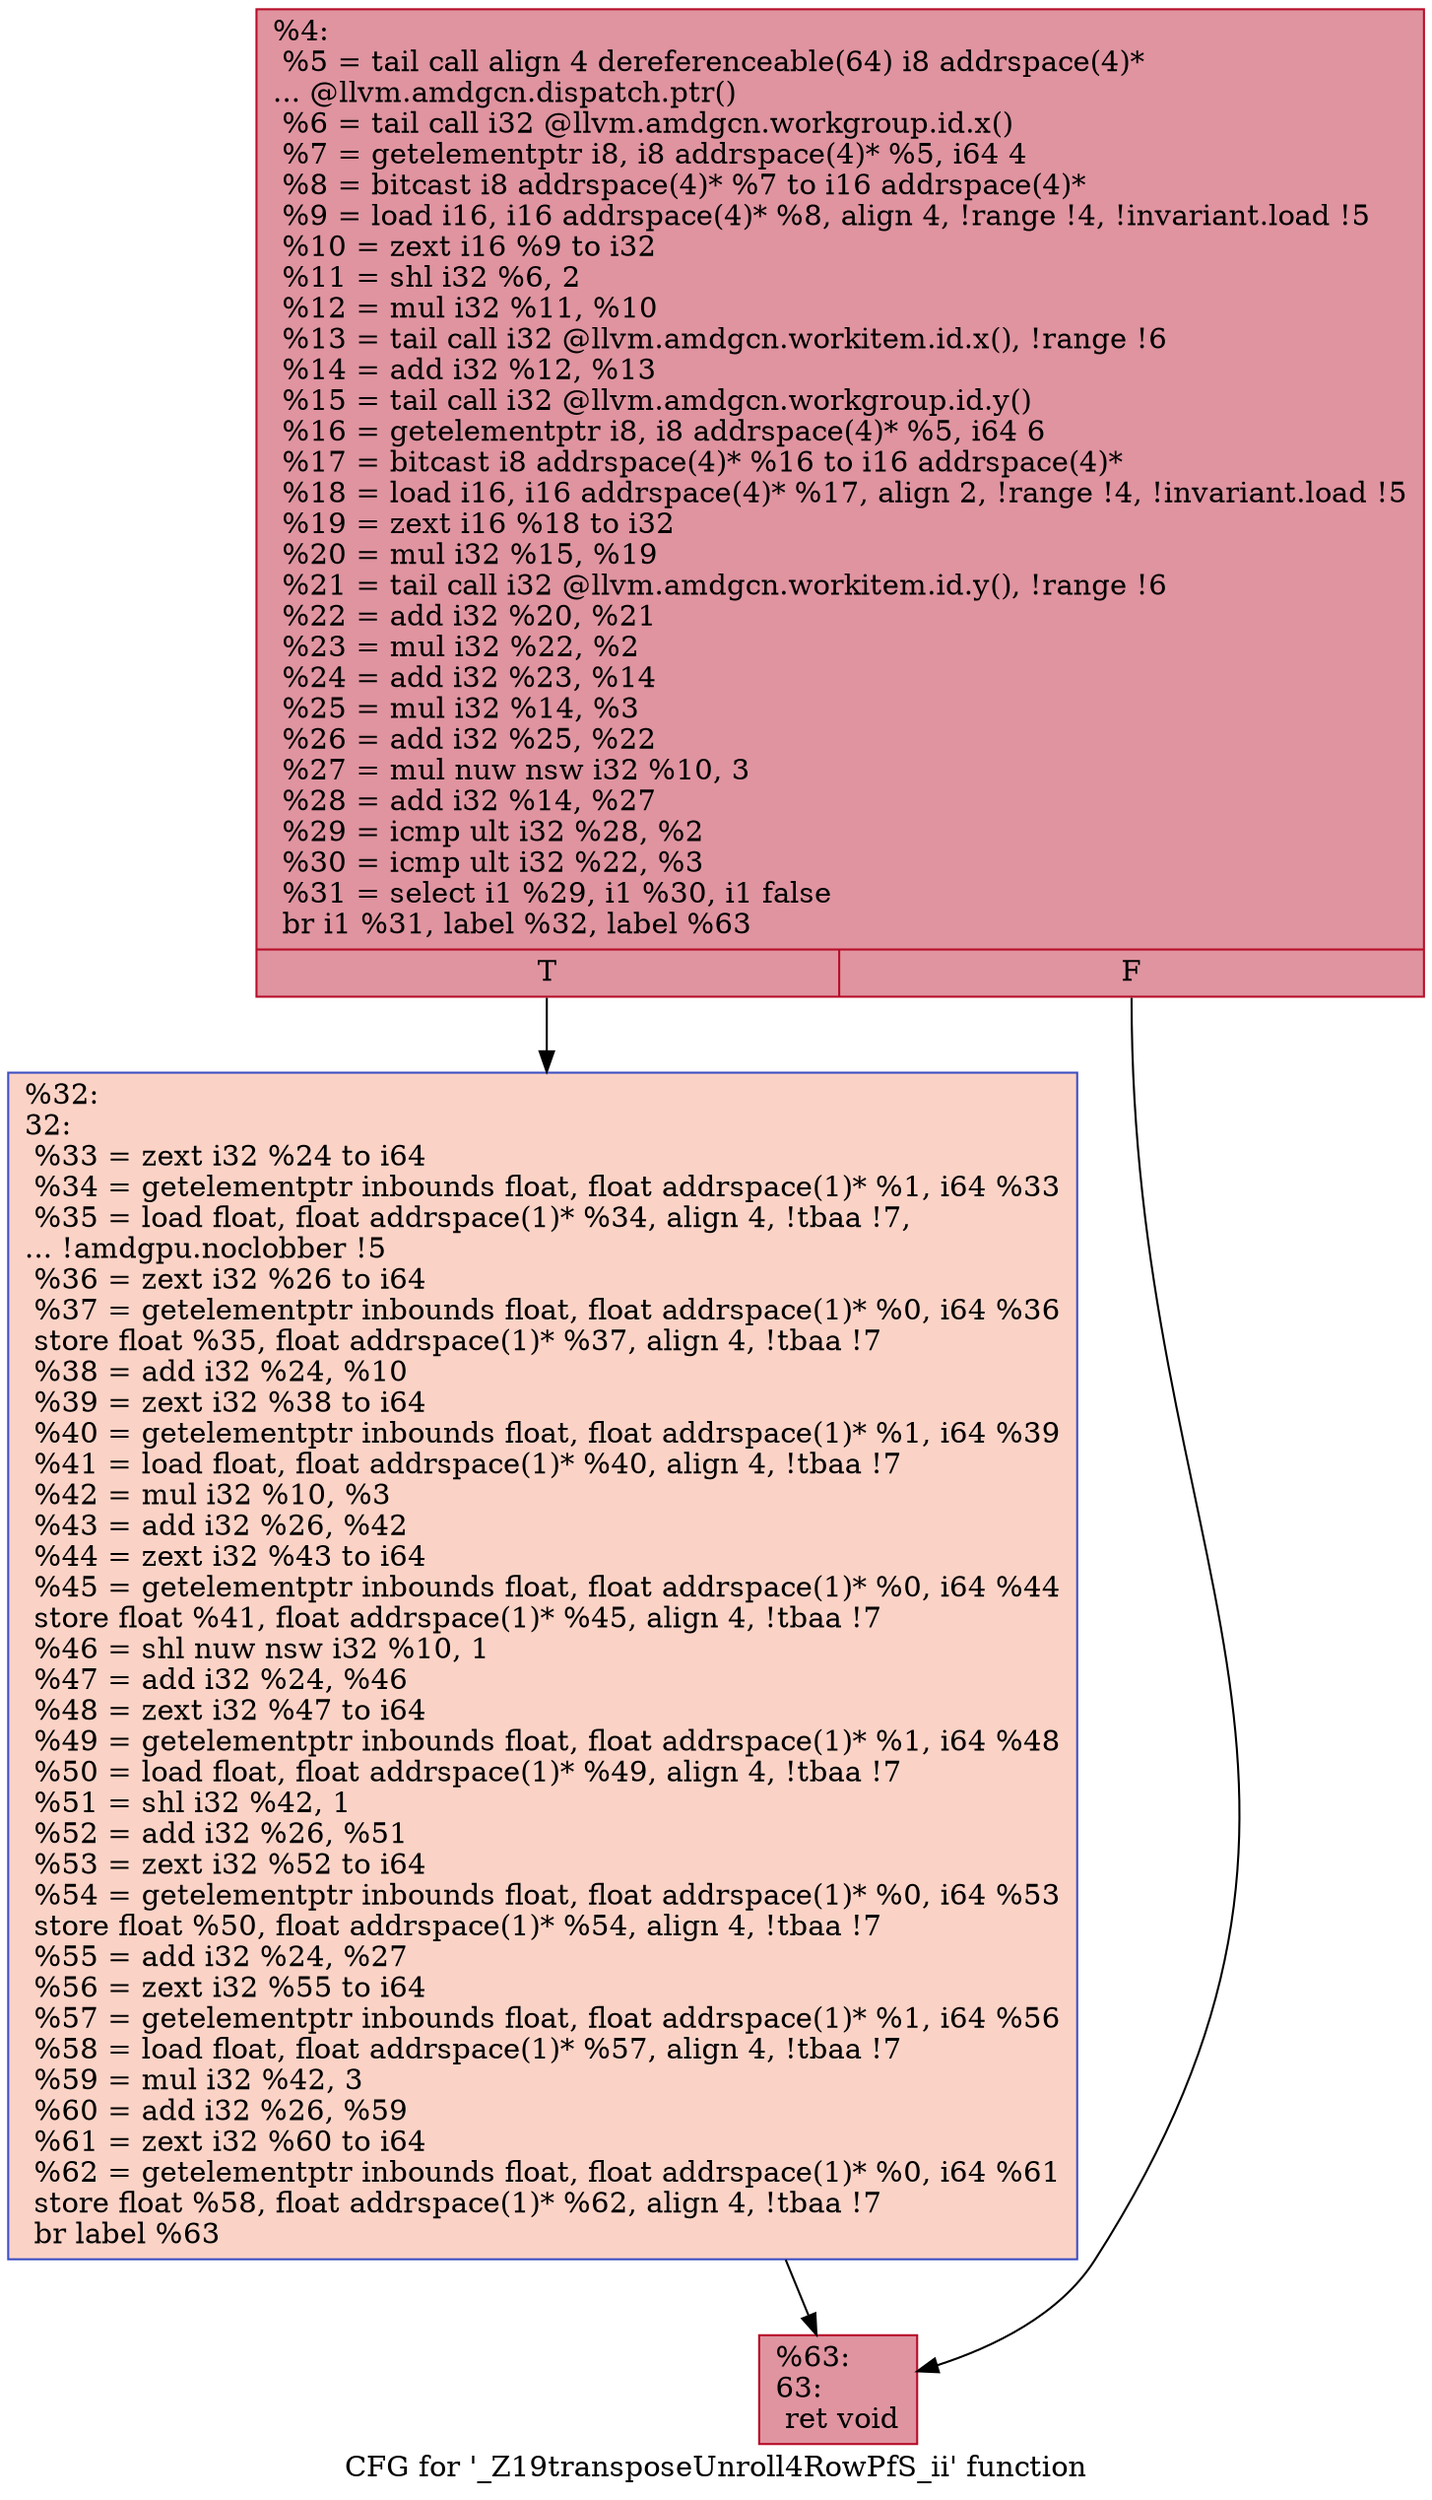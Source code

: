 digraph "CFG for '_Z19transposeUnroll4RowPfS_ii' function" {
	label="CFG for '_Z19transposeUnroll4RowPfS_ii' function";

	Node0x4d738a0 [shape=record,color="#b70d28ff", style=filled, fillcolor="#b70d2870",label="{%4:\l  %5 = tail call align 4 dereferenceable(64) i8 addrspace(4)*\l... @llvm.amdgcn.dispatch.ptr()\l  %6 = tail call i32 @llvm.amdgcn.workgroup.id.x()\l  %7 = getelementptr i8, i8 addrspace(4)* %5, i64 4\l  %8 = bitcast i8 addrspace(4)* %7 to i16 addrspace(4)*\l  %9 = load i16, i16 addrspace(4)* %8, align 4, !range !4, !invariant.load !5\l  %10 = zext i16 %9 to i32\l  %11 = shl i32 %6, 2\l  %12 = mul i32 %11, %10\l  %13 = tail call i32 @llvm.amdgcn.workitem.id.x(), !range !6\l  %14 = add i32 %12, %13\l  %15 = tail call i32 @llvm.amdgcn.workgroup.id.y()\l  %16 = getelementptr i8, i8 addrspace(4)* %5, i64 6\l  %17 = bitcast i8 addrspace(4)* %16 to i16 addrspace(4)*\l  %18 = load i16, i16 addrspace(4)* %17, align 2, !range !4, !invariant.load !5\l  %19 = zext i16 %18 to i32\l  %20 = mul i32 %15, %19\l  %21 = tail call i32 @llvm.amdgcn.workitem.id.y(), !range !6\l  %22 = add i32 %20, %21\l  %23 = mul i32 %22, %2\l  %24 = add i32 %23, %14\l  %25 = mul i32 %14, %3\l  %26 = add i32 %25, %22\l  %27 = mul nuw nsw i32 %10, 3\l  %28 = add i32 %14, %27\l  %29 = icmp ult i32 %28, %2\l  %30 = icmp ult i32 %22, %3\l  %31 = select i1 %29, i1 %30, i1 false\l  br i1 %31, label %32, label %63\l|{<s0>T|<s1>F}}"];
	Node0x4d738a0:s0 -> Node0x4d777b0;
	Node0x4d738a0:s1 -> Node0x4d77840;
	Node0x4d777b0 [shape=record,color="#3d50c3ff", style=filled, fillcolor="#f59c7d70",label="{%32:\l32:                                               \l  %33 = zext i32 %24 to i64\l  %34 = getelementptr inbounds float, float addrspace(1)* %1, i64 %33\l  %35 = load float, float addrspace(1)* %34, align 4, !tbaa !7,\l... !amdgpu.noclobber !5\l  %36 = zext i32 %26 to i64\l  %37 = getelementptr inbounds float, float addrspace(1)* %0, i64 %36\l  store float %35, float addrspace(1)* %37, align 4, !tbaa !7\l  %38 = add i32 %24, %10\l  %39 = zext i32 %38 to i64\l  %40 = getelementptr inbounds float, float addrspace(1)* %1, i64 %39\l  %41 = load float, float addrspace(1)* %40, align 4, !tbaa !7\l  %42 = mul i32 %10, %3\l  %43 = add i32 %26, %42\l  %44 = zext i32 %43 to i64\l  %45 = getelementptr inbounds float, float addrspace(1)* %0, i64 %44\l  store float %41, float addrspace(1)* %45, align 4, !tbaa !7\l  %46 = shl nuw nsw i32 %10, 1\l  %47 = add i32 %24, %46\l  %48 = zext i32 %47 to i64\l  %49 = getelementptr inbounds float, float addrspace(1)* %1, i64 %48\l  %50 = load float, float addrspace(1)* %49, align 4, !tbaa !7\l  %51 = shl i32 %42, 1\l  %52 = add i32 %26, %51\l  %53 = zext i32 %52 to i64\l  %54 = getelementptr inbounds float, float addrspace(1)* %0, i64 %53\l  store float %50, float addrspace(1)* %54, align 4, !tbaa !7\l  %55 = add i32 %24, %27\l  %56 = zext i32 %55 to i64\l  %57 = getelementptr inbounds float, float addrspace(1)* %1, i64 %56\l  %58 = load float, float addrspace(1)* %57, align 4, !tbaa !7\l  %59 = mul i32 %42, 3\l  %60 = add i32 %26, %59\l  %61 = zext i32 %60 to i64\l  %62 = getelementptr inbounds float, float addrspace(1)* %0, i64 %61\l  store float %58, float addrspace(1)* %62, align 4, !tbaa !7\l  br label %63\l}"];
	Node0x4d777b0 -> Node0x4d77840;
	Node0x4d77840 [shape=record,color="#b70d28ff", style=filled, fillcolor="#b70d2870",label="{%63:\l63:                                               \l  ret void\l}"];
}
